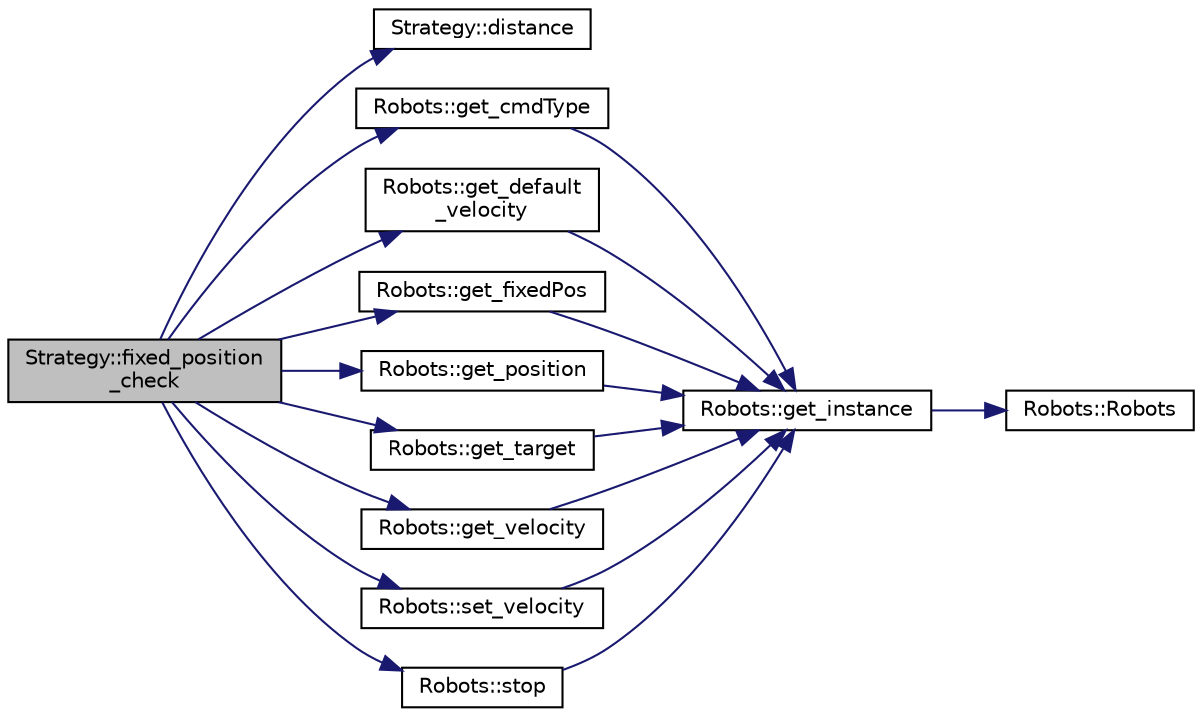 digraph "Strategy::fixed_position_check"
{
 // INTERACTIVE_SVG=YES
  edge [fontname="Helvetica",fontsize="10",labelfontname="Helvetica",labelfontsize="10"];
  node [fontname="Helvetica",fontsize="10",shape=record];
  rankdir="LR";
  Node133 [label="Strategy::fixed_position\l_check",height=0.2,width=0.4,color="black", fillcolor="grey75", style="filled", fontcolor="black"];
  Node133 -> Node134 [color="midnightblue",fontsize="10",style="solid",fontname="Helvetica"];
  Node134 [label="Strategy::distance",height=0.2,width=0.4,color="black", fillcolor="white", style="filled",URL="$class_strategy.html#aacce05caed71553c4efd2d28c9c3aa39"];
  Node133 -> Node135 [color="midnightblue",fontsize="10",style="solid",fontname="Helvetica"];
  Node135 [label="Robots::get_cmdType",height=0.2,width=0.4,color="black", fillcolor="white", style="filled",URL="$class_robots.html#abc1028ef8481db1426eb5a093c554ac9"];
  Node135 -> Node136 [color="midnightblue",fontsize="10",style="solid",fontname="Helvetica"];
  Node136 [label="Robots::get_instance",height=0.2,width=0.4,color="black", fillcolor="white", style="filled",URL="$class_robots.html#a589bce74db5f34af384952d48435168f"];
  Node136 -> Node137 [color="midnightblue",fontsize="10",style="solid",fontname="Helvetica"];
  Node137 [label="Robots::Robots",height=0.2,width=0.4,color="black", fillcolor="white", style="filled",URL="$class_robots.html#aa2745a48ebd3e52b9a3020f6afbcb25d",tooltip="Initializes our arrays. "];
  Node133 -> Node138 [color="midnightblue",fontsize="10",style="solid",fontname="Helvetica"];
  Node138 [label="Robots::get_default\l_velocity",height=0.2,width=0.4,color="black", fillcolor="white", style="filled",URL="$class_robots.html#a3b226dd339a3b7a41c120f7d6a1bc515"];
  Node138 -> Node136 [color="midnightblue",fontsize="10",style="solid",fontname="Helvetica"];
  Node133 -> Node139 [color="midnightblue",fontsize="10",style="solid",fontname="Helvetica"];
  Node139 [label="Robots::get_fixedPos",height=0.2,width=0.4,color="black", fillcolor="white", style="filled",URL="$class_robots.html#af1b330514c96d1cac03a895007b8b54e"];
  Node139 -> Node136 [color="midnightblue",fontsize="10",style="solid",fontname="Helvetica"];
  Node133 -> Node140 [color="midnightblue",fontsize="10",style="solid",fontname="Helvetica"];
  Node140 [label="Robots::get_position",height=0.2,width=0.4,color="black", fillcolor="white", style="filled",URL="$class_robots.html#a1fca8f2f5070176faa6ba1efa2f1ff14"];
  Node140 -> Node136 [color="midnightblue",fontsize="10",style="solid",fontname="Helvetica"];
  Node133 -> Node141 [color="midnightblue",fontsize="10",style="solid",fontname="Helvetica"];
  Node141 [label="Robots::get_target",height=0.2,width=0.4,color="black", fillcolor="white", style="filled",URL="$class_robots.html#a8a4fe339df4823e45cf34d9fb8daa64b"];
  Node141 -> Node136 [color="midnightblue",fontsize="10",style="solid",fontname="Helvetica"];
  Node133 -> Node142 [color="midnightblue",fontsize="10",style="solid",fontname="Helvetica"];
  Node142 [label="Robots::get_velocity",height=0.2,width=0.4,color="black", fillcolor="white", style="filled",URL="$class_robots.html#ac2b2d9709dd5d86723d9dc00dddaabaf"];
  Node142 -> Node136 [color="midnightblue",fontsize="10",style="solid",fontname="Helvetica"];
  Node133 -> Node143 [color="midnightblue",fontsize="10",style="solid",fontname="Helvetica"];
  Node143 [label="Robots::set_velocity",height=0.2,width=0.4,color="black", fillcolor="white", style="filled",URL="$class_robots.html#ae37da9b7ca9d84bee564c328db139758"];
  Node143 -> Node136 [color="midnightblue",fontsize="10",style="solid",fontname="Helvetica"];
  Node133 -> Node144 [color="midnightblue",fontsize="10",style="solid",fontname="Helvetica"];
  Node144 [label="Robots::stop",height=0.2,width=0.4,color="black", fillcolor="white", style="filled",URL="$class_robots.html#ac3452d86940fa017a16f7be4fe099d89"];
  Node144 -> Node136 [color="midnightblue",fontsize="10",style="solid",fontname="Helvetica"];
}
